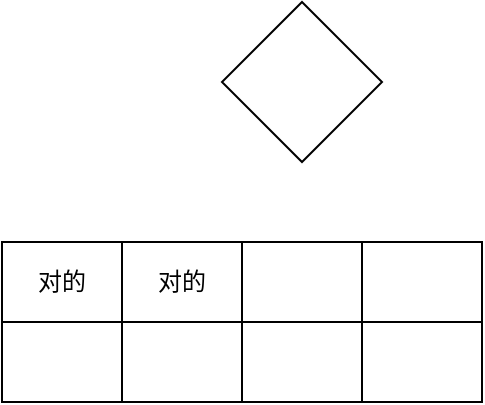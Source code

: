<mxfile version="15.1.1" type="github">
  <diagram id="wMvRNUIEFIj0GQE62iUi" name="Page-1">
    <mxGraphModel dx="1422" dy="762" grid="1" gridSize="10" guides="1" tooltips="1" connect="1" arrows="1" fold="1" page="1" pageScale="1" pageWidth="827" pageHeight="1169" math="0" shadow="0">
      <root>
        <mxCell id="0" />
        <mxCell id="1" parent="0" />
        <mxCell id="lLhJL2t1rtxMR5c1Ugr6-1" value="" style="rhombus;whiteSpace=wrap;html=1;" parent="1" vertex="1">
          <mxGeometry x="240" y="220" width="80" height="80" as="geometry" />
        </mxCell>
        <mxCell id="xG01VLcGcrTX1gRnnPlo-1" value="" style="shape=table;startSize=0;container=1;collapsible=0;childLayout=tableLayout;" vertex="1" parent="1">
          <mxGeometry x="130" y="340" width="240" height="80" as="geometry" />
        </mxCell>
        <mxCell id="xG01VLcGcrTX1gRnnPlo-2" value="" style="shape=partialRectangle;collapsible=0;dropTarget=0;pointerEvents=0;fillColor=none;top=0;left=0;bottom=0;right=0;points=[[0,0.5],[1,0.5]];portConstraint=eastwest;" vertex="1" parent="xG01VLcGcrTX1gRnnPlo-1">
          <mxGeometry width="240" height="40" as="geometry" />
        </mxCell>
        <mxCell id="xG01VLcGcrTX1gRnnPlo-3" value="对的" style="shape=partialRectangle;html=1;whiteSpace=wrap;connectable=0;overflow=hidden;fillColor=none;top=0;left=0;bottom=0;right=0;pointerEvents=1;" vertex="1" parent="xG01VLcGcrTX1gRnnPlo-2">
          <mxGeometry width="60" height="40" as="geometry" />
        </mxCell>
        <mxCell id="xG01VLcGcrTX1gRnnPlo-4" value="对的" style="shape=partialRectangle;html=1;whiteSpace=wrap;connectable=0;overflow=hidden;fillColor=none;top=0;left=0;bottom=0;right=0;pointerEvents=1;" vertex="1" parent="xG01VLcGcrTX1gRnnPlo-2">
          <mxGeometry x="60" width="60" height="40" as="geometry" />
        </mxCell>
        <mxCell id="xG01VLcGcrTX1gRnnPlo-5" value="" style="shape=partialRectangle;html=1;whiteSpace=wrap;connectable=0;overflow=hidden;fillColor=none;top=0;left=0;bottom=0;right=0;pointerEvents=1;" vertex="1" parent="xG01VLcGcrTX1gRnnPlo-2">
          <mxGeometry x="120" width="60" height="40" as="geometry" />
        </mxCell>
        <mxCell id="xG01VLcGcrTX1gRnnPlo-6" value="" style="shape=partialRectangle;html=1;whiteSpace=wrap;connectable=0;overflow=hidden;fillColor=none;top=0;left=0;bottom=0;right=0;pointerEvents=1;" vertex="1" parent="xG01VLcGcrTX1gRnnPlo-2">
          <mxGeometry x="180" width="60" height="40" as="geometry" />
        </mxCell>
        <mxCell id="xG01VLcGcrTX1gRnnPlo-7" value="" style="shape=partialRectangle;collapsible=0;dropTarget=0;pointerEvents=0;fillColor=none;top=0;left=0;bottom=0;right=0;points=[[0,0.5],[1,0.5]];portConstraint=eastwest;" vertex="1" parent="xG01VLcGcrTX1gRnnPlo-1">
          <mxGeometry y="40" width="240" height="40" as="geometry" />
        </mxCell>
        <mxCell id="xG01VLcGcrTX1gRnnPlo-8" value="" style="shape=partialRectangle;html=1;whiteSpace=wrap;connectable=0;overflow=hidden;fillColor=none;top=0;left=0;bottom=0;right=0;pointerEvents=1;" vertex="1" parent="xG01VLcGcrTX1gRnnPlo-7">
          <mxGeometry width="60" height="40" as="geometry" />
        </mxCell>
        <mxCell id="xG01VLcGcrTX1gRnnPlo-9" value="" style="shape=partialRectangle;html=1;whiteSpace=wrap;connectable=0;overflow=hidden;fillColor=none;top=0;left=0;bottom=0;right=0;pointerEvents=1;" vertex="1" parent="xG01VLcGcrTX1gRnnPlo-7">
          <mxGeometry x="60" width="60" height="40" as="geometry" />
        </mxCell>
        <mxCell id="xG01VLcGcrTX1gRnnPlo-10" value="" style="shape=partialRectangle;html=1;whiteSpace=wrap;connectable=0;overflow=hidden;fillColor=none;top=0;left=0;bottom=0;right=0;pointerEvents=1;" vertex="1" parent="xG01VLcGcrTX1gRnnPlo-7">
          <mxGeometry x="120" width="60" height="40" as="geometry" />
        </mxCell>
        <mxCell id="xG01VLcGcrTX1gRnnPlo-11" value="" style="shape=partialRectangle;html=1;whiteSpace=wrap;connectable=0;overflow=hidden;fillColor=none;top=0;left=0;bottom=0;right=0;pointerEvents=1;" vertex="1" parent="xG01VLcGcrTX1gRnnPlo-7">
          <mxGeometry x="180" width="60" height="40" as="geometry" />
        </mxCell>
      </root>
    </mxGraphModel>
  </diagram>
</mxfile>
